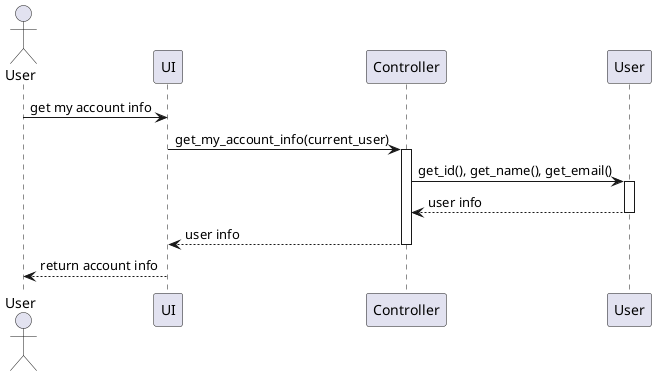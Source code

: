 @startuml User
actor "User" as UserActor

participant "UI" as Server
participant Controller
participant "User" as UserClass

UserActor -> Server: get my account info
Server -> Controller: get_my_account_info(current_user)
activate Controller
Controller -> UserClass: get_id(), get_name(), get_email()
activate UserClass
UserClass --> Controller: user info
deactivate UserClass
Controller --> Server: user info
deactivate Controller

Server --> UserActor: return account info

@enduml